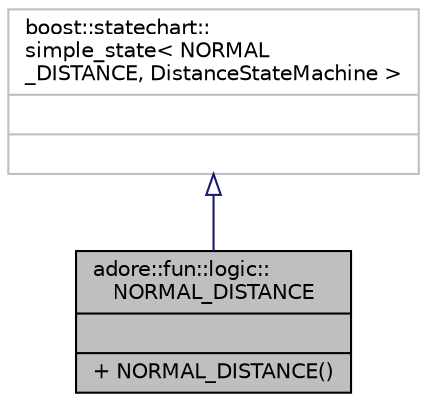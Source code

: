digraph "adore::fun::logic::NORMAL_DISTANCE"
{
 // LATEX_PDF_SIZE
  edge [fontname="Helvetica",fontsize="10",labelfontname="Helvetica",labelfontsize="10"];
  node [fontname="Helvetica",fontsize="10",shape=record];
  Node1 [label="{adore::fun::logic::\lNORMAL_DISTANCE\n||+ NORMAL_DISTANCE()\l}",height=0.2,width=0.4,color="black", fillcolor="grey75", style="filled", fontcolor="black",tooltip="NORMAL_DISTANCE is defined as an entry state of the state machine"];
  Node2 -> Node1 [dir="back",color="midnightblue",fontsize="10",style="solid",arrowtail="onormal",fontname="Helvetica"];
  Node2 [label="{boost::statechart::\lsimple_state\< NORMAL\l_DISTANCE, DistanceStateMachine \>\n||}",height=0.2,width=0.4,color="grey75", fillcolor="white", style="filled",tooltip=" "];
}
